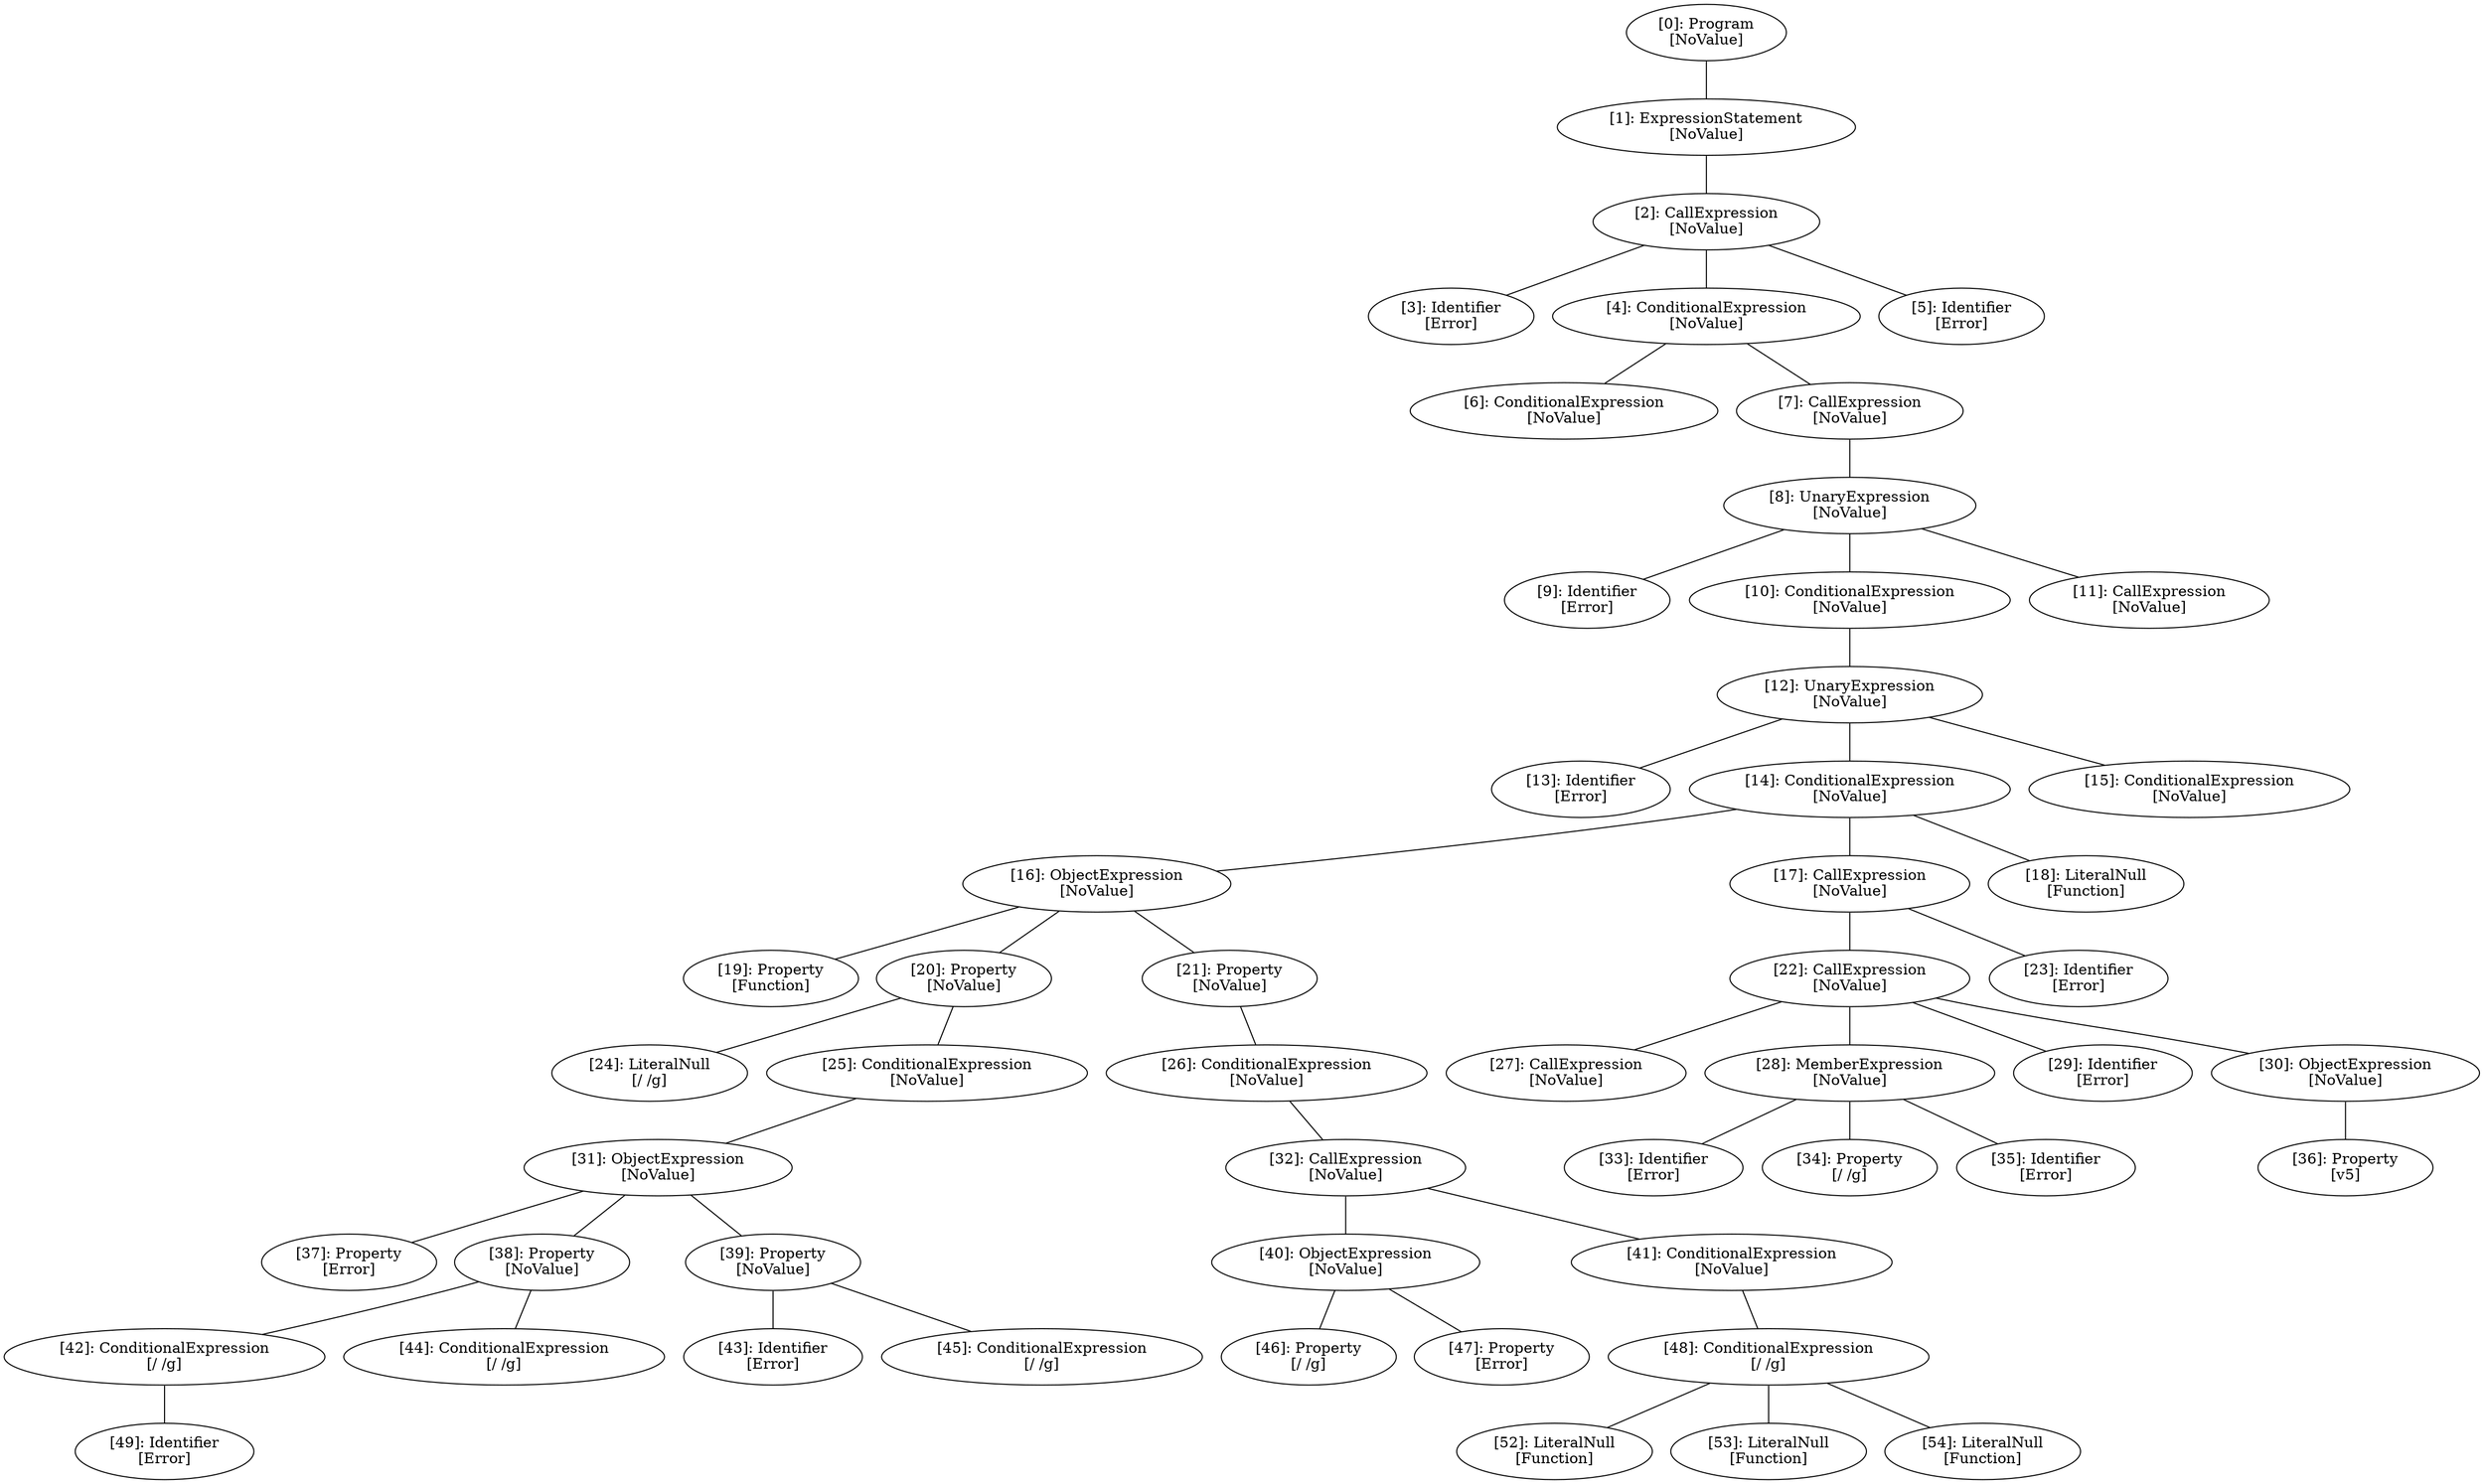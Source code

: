 // Result
graph {
	0 [label="[0]: Program
[NoValue]"]
	1 [label="[1]: ExpressionStatement
[NoValue]"]
	2 [label="[2]: CallExpression
[NoValue]"]
	3 [label="[3]: Identifier
[Error]"]
	4 [label="[4]: ConditionalExpression
[NoValue]"]
	5 [label="[5]: Identifier
[Error]"]
	6 [label="[6]: ConditionalExpression
[NoValue]"]
	7 [label="[7]: CallExpression
[NoValue]"]
	8 [label="[8]: UnaryExpression
[NoValue]"]
	9 [label="[9]: Identifier
[Error]"]
	10 [label="[10]: ConditionalExpression
[NoValue]"]
	11 [label="[11]: CallExpression
[NoValue]"]
	12 [label="[12]: UnaryExpression
[NoValue]"]
	13 [label="[13]: Identifier
[Error]"]
	14 [label="[14]: ConditionalExpression
[NoValue]"]
	15 [label="[15]: ConditionalExpression
[NoValue]"]
	16 [label="[16]: ObjectExpression
[NoValue]"]
	17 [label="[17]: CallExpression
[NoValue]"]
	18 [label="[18]: LiteralNull
[Function]"]
	19 [label="[19]: Property
[Function]"]
	20 [label="[20]: Property
[NoValue]"]
	21 [label="[21]: Property
[NoValue]"]
	22 [label="[22]: CallExpression
[NoValue]"]
	23 [label="[23]: Identifier
[Error]"]
	24 [label="[24]: LiteralNull
[/ /g]"]
	25 [label="[25]: ConditionalExpression
[NoValue]"]
	26 [label="[26]: ConditionalExpression
[NoValue]"]
	27 [label="[27]: CallExpression
[NoValue]"]
	28 [label="[28]: MemberExpression
[NoValue]"]
	29 [label="[29]: Identifier
[Error]"]
	30 [label="[30]: ObjectExpression
[NoValue]"]
	31 [label="[31]: ObjectExpression
[NoValue]"]
	32 [label="[32]: CallExpression
[NoValue]"]
	33 [label="[33]: Identifier
[Error]"]
	34 [label="[34]: Property
[/ /g]"]
	35 [label="[35]: Identifier
[Error]"]
	36 [label="[36]: Property
[v5]"]
	37 [label="[37]: Property
[Error]"]
	38 [label="[38]: Property
[NoValue]"]
	39 [label="[39]: Property
[NoValue]"]
	40 [label="[40]: ObjectExpression
[NoValue]"]
	41 [label="[41]: ConditionalExpression
[NoValue]"]
	42 [label="[42]: ConditionalExpression
[/ /g]"]
	43 [label="[43]: Identifier
[Error]"]
	44 [label="[44]: ConditionalExpression
[/ /g]"]
	45 [label="[45]: ConditionalExpression
[/ /g]"]
	46 [label="[46]: Property
[/ /g]"]
	47 [label="[47]: Property
[Error]"]
	48 [label="[48]: ConditionalExpression
[/ /g]"]
	49 [label="[49]: Identifier
[Error]"]
	52 [label="[52]: LiteralNull
[Function]"]
	53 [label="[53]: LiteralNull
[Function]"]
	54 [label="[54]: LiteralNull
[Function]"]
	0 -- 1
	1 -- 2
	2 -- 3
	2 -- 4
	2 -- 5
	4 -- 6
	4 -- 7
	7 -- 8
	8 -- 9
	8 -- 10
	8 -- 11
	10 -- 12
	12 -- 13
	12 -- 14
	12 -- 15
	14 -- 16
	14 -- 17
	14 -- 18
	16 -- 19
	16 -- 20
	16 -- 21
	17 -- 22
	17 -- 23
	20 -- 24
	20 -- 25
	21 -- 26
	22 -- 27
	22 -- 28
	22 -- 29
	22 -- 30
	25 -- 31
	26 -- 32
	28 -- 33
	28 -- 34
	28 -- 35
	30 -- 36
	31 -- 37
	31 -- 38
	31 -- 39
	32 -- 40
	32 -- 41
	38 -- 42
	38 -- 44
	39 -- 43
	39 -- 45
	40 -- 46
	40 -- 47
	41 -- 48
	42 -- 49
	48 -- 52
	48 -- 53
	48 -- 54
}
